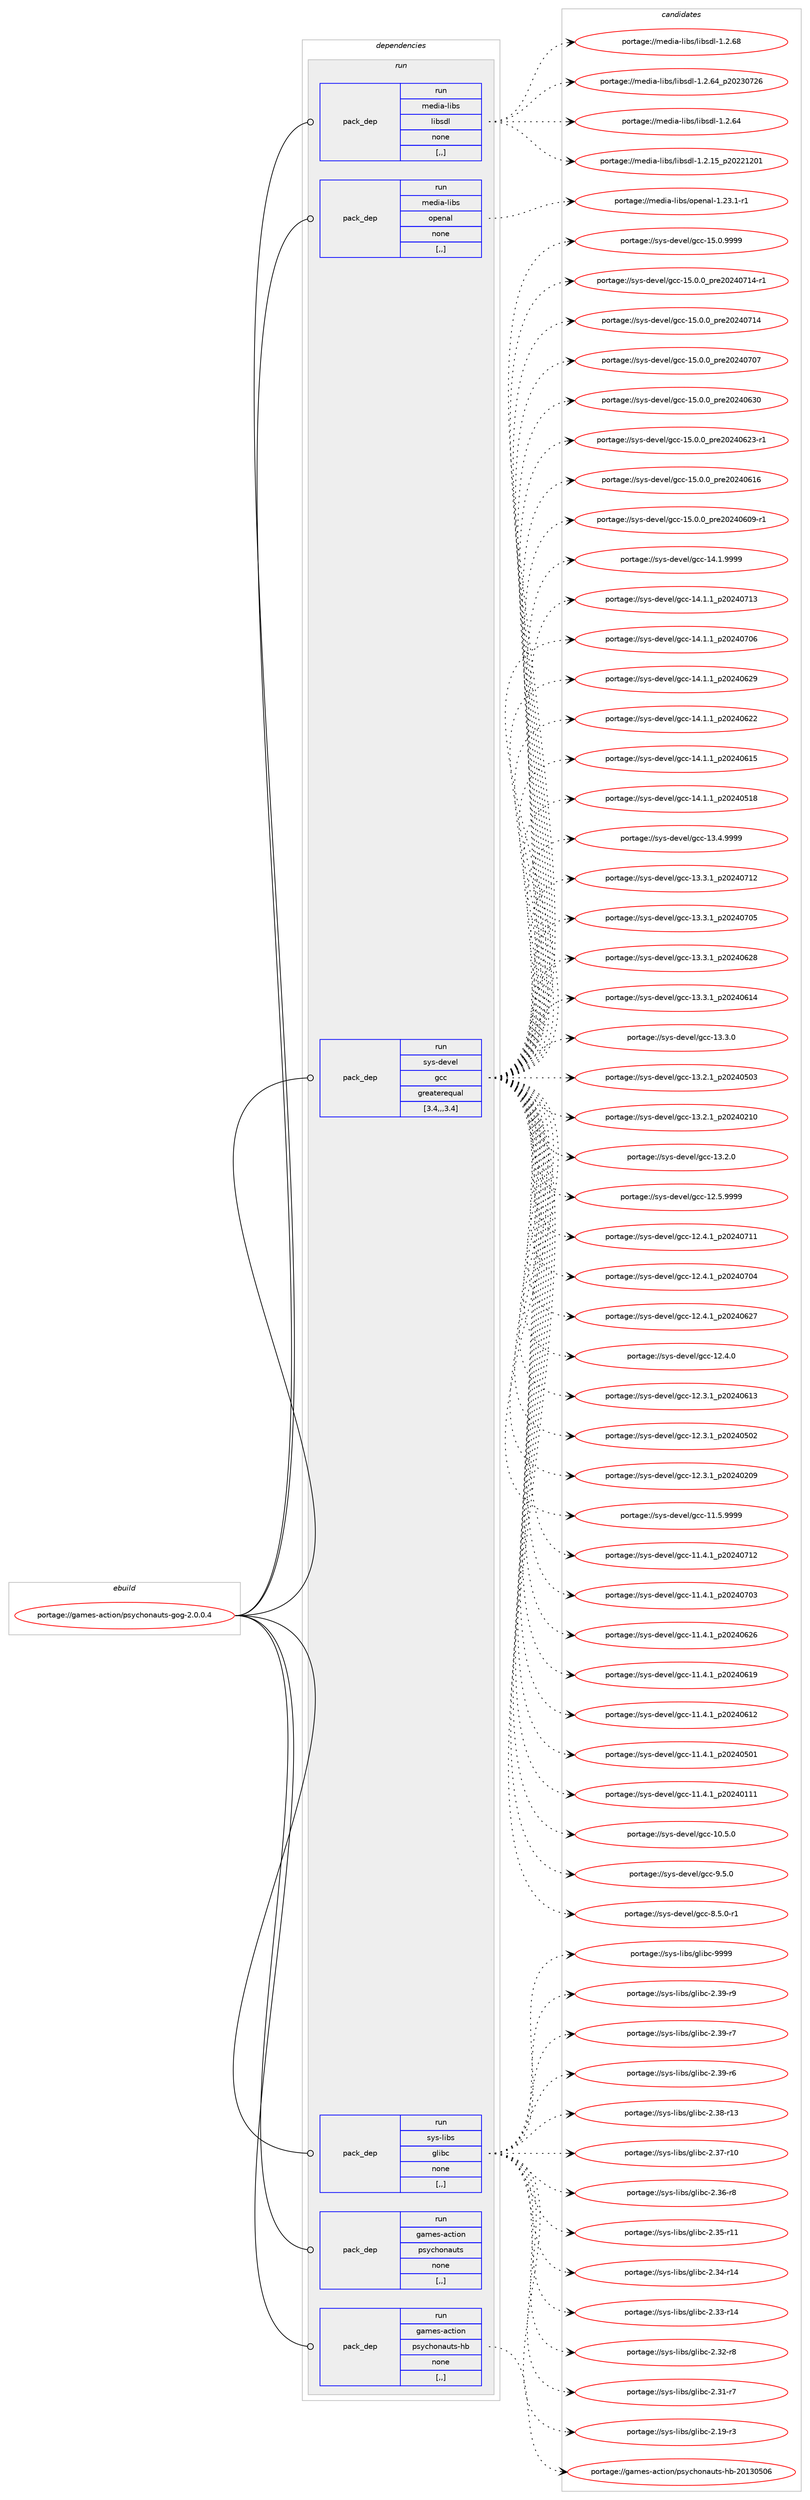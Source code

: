 digraph prolog {

# *************
# Graph options
# *************

newrank=true;
concentrate=true;
compound=true;
graph [rankdir=LR,fontname=Helvetica,fontsize=10,ranksep=1.5];#, ranksep=2.5, nodesep=0.2];
edge  [arrowhead=vee];
node  [fontname=Helvetica,fontsize=10];

# **********
# The ebuild
# **********

subgraph cluster_leftcol {
color=gray;
rank=same;
label=<<i>ebuild</i>>;
id [label="portage://games-action/psychonauts-gog-2.0.0.4", color=red, width=4, href="../games-action/psychonauts-gog-2.0.0.4.svg"];
}

# ****************
# The dependencies
# ****************

subgraph cluster_midcol {
color=gray;
label=<<i>dependencies</i>>;
subgraph cluster_compile {
fillcolor="#eeeeee";
style=filled;
label=<<i>compile</i>>;
}
subgraph cluster_compileandrun {
fillcolor="#eeeeee";
style=filled;
label=<<i>compile and run</i>>;
}
subgraph cluster_run {
fillcolor="#eeeeee";
style=filled;
label=<<i>run</i>>;
subgraph pack159136 {
dependency223115 [label=<<TABLE BORDER="0" CELLBORDER="1" CELLSPACING="0" CELLPADDING="4" WIDTH="220"><TR><TD ROWSPAN="6" CELLPADDING="30">pack_dep</TD></TR><TR><TD WIDTH="110">run</TD></TR><TR><TD>media-libs</TD></TR><TR><TD>libsdl</TD></TR><TR><TD>none</TD></TR><TR><TD>[,,]</TD></TR></TABLE>>, shape=none, color=blue];
}
id:e -> dependency223115:w [weight=20,style="solid",arrowhead="odot"];
subgraph pack159137 {
dependency223116 [label=<<TABLE BORDER="0" CELLBORDER="1" CELLSPACING="0" CELLPADDING="4" WIDTH="220"><TR><TD ROWSPAN="6" CELLPADDING="30">pack_dep</TD></TR><TR><TD WIDTH="110">run</TD></TR><TR><TD>media-libs</TD></TR><TR><TD>openal</TD></TR><TR><TD>none</TD></TR><TR><TD>[,,]</TD></TR></TABLE>>, shape=none, color=blue];
}
id:e -> dependency223116:w [weight=20,style="solid",arrowhead="odot"];
subgraph pack159138 {
dependency223117 [label=<<TABLE BORDER="0" CELLBORDER="1" CELLSPACING="0" CELLPADDING="4" WIDTH="220"><TR><TD ROWSPAN="6" CELLPADDING="30">pack_dep</TD></TR><TR><TD WIDTH="110">run</TD></TR><TR><TD>sys-devel</TD></TR><TR><TD>gcc</TD></TR><TR><TD>greaterequal</TD></TR><TR><TD>[3.4,,,3.4]</TD></TR></TABLE>>, shape=none, color=blue];
}
id:e -> dependency223117:w [weight=20,style="solid",arrowhead="odot"];
subgraph pack159139 {
dependency223118 [label=<<TABLE BORDER="0" CELLBORDER="1" CELLSPACING="0" CELLPADDING="4" WIDTH="220"><TR><TD ROWSPAN="6" CELLPADDING="30">pack_dep</TD></TR><TR><TD WIDTH="110">run</TD></TR><TR><TD>sys-libs</TD></TR><TR><TD>glibc</TD></TR><TR><TD>none</TD></TR><TR><TD>[,,]</TD></TR></TABLE>>, shape=none, color=blue];
}
id:e -> dependency223118:w [weight=20,style="solid",arrowhead="odot"];
subgraph pack159140 {
dependency223119 [label=<<TABLE BORDER="0" CELLBORDER="1" CELLSPACING="0" CELLPADDING="4" WIDTH="220"><TR><TD ROWSPAN="6" CELLPADDING="30">pack_dep</TD></TR><TR><TD WIDTH="110">run</TD></TR><TR><TD>games-action</TD></TR><TR><TD>psychonauts</TD></TR><TR><TD>none</TD></TR><TR><TD>[,,]</TD></TR></TABLE>>, shape=none, color=blue];
}
id:e -> dependency223119:w [weight=20,style="solid",arrowhead="odot"];
subgraph pack159141 {
dependency223120 [label=<<TABLE BORDER="0" CELLBORDER="1" CELLSPACING="0" CELLPADDING="4" WIDTH="220"><TR><TD ROWSPAN="6" CELLPADDING="30">pack_dep</TD></TR><TR><TD WIDTH="110">run</TD></TR><TR><TD>games-action</TD></TR><TR><TD>psychonauts-hb</TD></TR><TR><TD>none</TD></TR><TR><TD>[,,]</TD></TR></TABLE>>, shape=none, color=blue];
}
id:e -> dependency223120:w [weight=20,style="solid",arrowhead="odot"];
}
}

# **************
# The candidates
# **************

subgraph cluster_choices {
rank=same;
color=gray;
label=<<i>candidates</i>>;

subgraph choice159136 {
color=black;
nodesep=1;
choice109101100105974510810598115471081059811510010845494650465456 [label="portage://media-libs/libsdl-1.2.68", color=red, width=4,href="../media-libs/libsdl-1.2.68.svg"];
choice109101100105974510810598115471081059811510010845494650465452951125048505148555054 [label="portage://media-libs/libsdl-1.2.64_p20230726", color=red, width=4,href="../media-libs/libsdl-1.2.64_p20230726.svg"];
choice109101100105974510810598115471081059811510010845494650465452 [label="portage://media-libs/libsdl-1.2.64", color=red, width=4,href="../media-libs/libsdl-1.2.64.svg"];
choice109101100105974510810598115471081059811510010845494650464953951125048505049504849 [label="portage://media-libs/libsdl-1.2.15_p20221201", color=red, width=4,href="../media-libs/libsdl-1.2.15_p20221201.svg"];
dependency223115:e -> choice109101100105974510810598115471081059811510010845494650465456:w [style=dotted,weight="100"];
dependency223115:e -> choice109101100105974510810598115471081059811510010845494650465452951125048505148555054:w [style=dotted,weight="100"];
dependency223115:e -> choice109101100105974510810598115471081059811510010845494650465452:w [style=dotted,weight="100"];
dependency223115:e -> choice109101100105974510810598115471081059811510010845494650464953951125048505049504849:w [style=dotted,weight="100"];
}
subgraph choice159137 {
color=black;
nodesep=1;
choice1091011001059745108105981154711111210111097108454946505146494511449 [label="portage://media-libs/openal-1.23.1-r1", color=red, width=4,href="../media-libs/openal-1.23.1-r1.svg"];
dependency223116:e -> choice1091011001059745108105981154711111210111097108454946505146494511449:w [style=dotted,weight="100"];
}
subgraph choice159138 {
color=black;
nodesep=1;
choice1151211154510010111810110847103999945495346484657575757 [label="portage://sys-devel/gcc-15.0.9999", color=red, width=4,href="../sys-devel/gcc-15.0.9999.svg"];
choice11512111545100101118101108471039999454953464846489511211410150485052485549524511449 [label="portage://sys-devel/gcc-15.0.0_pre20240714-r1", color=red, width=4,href="../sys-devel/gcc-15.0.0_pre20240714-r1.svg"];
choice1151211154510010111810110847103999945495346484648951121141015048505248554952 [label="portage://sys-devel/gcc-15.0.0_pre20240714", color=red, width=4,href="../sys-devel/gcc-15.0.0_pre20240714.svg"];
choice1151211154510010111810110847103999945495346484648951121141015048505248554855 [label="portage://sys-devel/gcc-15.0.0_pre20240707", color=red, width=4,href="../sys-devel/gcc-15.0.0_pre20240707.svg"];
choice1151211154510010111810110847103999945495346484648951121141015048505248545148 [label="portage://sys-devel/gcc-15.0.0_pre20240630", color=red, width=4,href="../sys-devel/gcc-15.0.0_pre20240630.svg"];
choice11512111545100101118101108471039999454953464846489511211410150485052485450514511449 [label="portage://sys-devel/gcc-15.0.0_pre20240623-r1", color=red, width=4,href="../sys-devel/gcc-15.0.0_pre20240623-r1.svg"];
choice1151211154510010111810110847103999945495346484648951121141015048505248544954 [label="portage://sys-devel/gcc-15.0.0_pre20240616", color=red, width=4,href="../sys-devel/gcc-15.0.0_pre20240616.svg"];
choice11512111545100101118101108471039999454953464846489511211410150485052485448574511449 [label="portage://sys-devel/gcc-15.0.0_pre20240609-r1", color=red, width=4,href="../sys-devel/gcc-15.0.0_pre20240609-r1.svg"];
choice1151211154510010111810110847103999945495246494657575757 [label="portage://sys-devel/gcc-14.1.9999", color=red, width=4,href="../sys-devel/gcc-14.1.9999.svg"];
choice1151211154510010111810110847103999945495246494649951125048505248554951 [label="portage://sys-devel/gcc-14.1.1_p20240713", color=red, width=4,href="../sys-devel/gcc-14.1.1_p20240713.svg"];
choice1151211154510010111810110847103999945495246494649951125048505248554854 [label="portage://sys-devel/gcc-14.1.1_p20240706", color=red, width=4,href="../sys-devel/gcc-14.1.1_p20240706.svg"];
choice1151211154510010111810110847103999945495246494649951125048505248545057 [label="portage://sys-devel/gcc-14.1.1_p20240629", color=red, width=4,href="../sys-devel/gcc-14.1.1_p20240629.svg"];
choice1151211154510010111810110847103999945495246494649951125048505248545050 [label="portage://sys-devel/gcc-14.1.1_p20240622", color=red, width=4,href="../sys-devel/gcc-14.1.1_p20240622.svg"];
choice1151211154510010111810110847103999945495246494649951125048505248544953 [label="portage://sys-devel/gcc-14.1.1_p20240615", color=red, width=4,href="../sys-devel/gcc-14.1.1_p20240615.svg"];
choice1151211154510010111810110847103999945495246494649951125048505248534956 [label="portage://sys-devel/gcc-14.1.1_p20240518", color=red, width=4,href="../sys-devel/gcc-14.1.1_p20240518.svg"];
choice1151211154510010111810110847103999945495146524657575757 [label="portage://sys-devel/gcc-13.4.9999", color=red, width=4,href="../sys-devel/gcc-13.4.9999.svg"];
choice1151211154510010111810110847103999945495146514649951125048505248554950 [label="portage://sys-devel/gcc-13.3.1_p20240712", color=red, width=4,href="../sys-devel/gcc-13.3.1_p20240712.svg"];
choice1151211154510010111810110847103999945495146514649951125048505248554853 [label="portage://sys-devel/gcc-13.3.1_p20240705", color=red, width=4,href="../sys-devel/gcc-13.3.1_p20240705.svg"];
choice1151211154510010111810110847103999945495146514649951125048505248545056 [label="portage://sys-devel/gcc-13.3.1_p20240628", color=red, width=4,href="../sys-devel/gcc-13.3.1_p20240628.svg"];
choice1151211154510010111810110847103999945495146514649951125048505248544952 [label="portage://sys-devel/gcc-13.3.1_p20240614", color=red, width=4,href="../sys-devel/gcc-13.3.1_p20240614.svg"];
choice1151211154510010111810110847103999945495146514648 [label="portage://sys-devel/gcc-13.3.0", color=red, width=4,href="../sys-devel/gcc-13.3.0.svg"];
choice1151211154510010111810110847103999945495146504649951125048505248534851 [label="portage://sys-devel/gcc-13.2.1_p20240503", color=red, width=4,href="../sys-devel/gcc-13.2.1_p20240503.svg"];
choice1151211154510010111810110847103999945495146504649951125048505248504948 [label="portage://sys-devel/gcc-13.2.1_p20240210", color=red, width=4,href="../sys-devel/gcc-13.2.1_p20240210.svg"];
choice1151211154510010111810110847103999945495146504648 [label="portage://sys-devel/gcc-13.2.0", color=red, width=4,href="../sys-devel/gcc-13.2.0.svg"];
choice1151211154510010111810110847103999945495046534657575757 [label="portage://sys-devel/gcc-12.5.9999", color=red, width=4,href="../sys-devel/gcc-12.5.9999.svg"];
choice1151211154510010111810110847103999945495046524649951125048505248554949 [label="portage://sys-devel/gcc-12.4.1_p20240711", color=red, width=4,href="../sys-devel/gcc-12.4.1_p20240711.svg"];
choice1151211154510010111810110847103999945495046524649951125048505248554852 [label="portage://sys-devel/gcc-12.4.1_p20240704", color=red, width=4,href="../sys-devel/gcc-12.4.1_p20240704.svg"];
choice1151211154510010111810110847103999945495046524649951125048505248545055 [label="portage://sys-devel/gcc-12.4.1_p20240627", color=red, width=4,href="../sys-devel/gcc-12.4.1_p20240627.svg"];
choice1151211154510010111810110847103999945495046524648 [label="portage://sys-devel/gcc-12.4.0", color=red, width=4,href="../sys-devel/gcc-12.4.0.svg"];
choice1151211154510010111810110847103999945495046514649951125048505248544951 [label="portage://sys-devel/gcc-12.3.1_p20240613", color=red, width=4,href="../sys-devel/gcc-12.3.1_p20240613.svg"];
choice1151211154510010111810110847103999945495046514649951125048505248534850 [label="portage://sys-devel/gcc-12.3.1_p20240502", color=red, width=4,href="../sys-devel/gcc-12.3.1_p20240502.svg"];
choice1151211154510010111810110847103999945495046514649951125048505248504857 [label="portage://sys-devel/gcc-12.3.1_p20240209", color=red, width=4,href="../sys-devel/gcc-12.3.1_p20240209.svg"];
choice1151211154510010111810110847103999945494946534657575757 [label="portage://sys-devel/gcc-11.5.9999", color=red, width=4,href="../sys-devel/gcc-11.5.9999.svg"];
choice1151211154510010111810110847103999945494946524649951125048505248554950 [label="portage://sys-devel/gcc-11.4.1_p20240712", color=red, width=4,href="../sys-devel/gcc-11.4.1_p20240712.svg"];
choice1151211154510010111810110847103999945494946524649951125048505248554851 [label="portage://sys-devel/gcc-11.4.1_p20240703", color=red, width=4,href="../sys-devel/gcc-11.4.1_p20240703.svg"];
choice1151211154510010111810110847103999945494946524649951125048505248545054 [label="portage://sys-devel/gcc-11.4.1_p20240626", color=red, width=4,href="../sys-devel/gcc-11.4.1_p20240626.svg"];
choice1151211154510010111810110847103999945494946524649951125048505248544957 [label="portage://sys-devel/gcc-11.4.1_p20240619", color=red, width=4,href="../sys-devel/gcc-11.4.1_p20240619.svg"];
choice1151211154510010111810110847103999945494946524649951125048505248544950 [label="portage://sys-devel/gcc-11.4.1_p20240612", color=red, width=4,href="../sys-devel/gcc-11.4.1_p20240612.svg"];
choice1151211154510010111810110847103999945494946524649951125048505248534849 [label="portage://sys-devel/gcc-11.4.1_p20240501", color=red, width=4,href="../sys-devel/gcc-11.4.1_p20240501.svg"];
choice1151211154510010111810110847103999945494946524649951125048505248494949 [label="portage://sys-devel/gcc-11.4.1_p20240111", color=red, width=4,href="../sys-devel/gcc-11.4.1_p20240111.svg"];
choice1151211154510010111810110847103999945494846534648 [label="portage://sys-devel/gcc-10.5.0", color=red, width=4,href="../sys-devel/gcc-10.5.0.svg"];
choice11512111545100101118101108471039999455746534648 [label="portage://sys-devel/gcc-9.5.0", color=red, width=4,href="../sys-devel/gcc-9.5.0.svg"];
choice115121115451001011181011084710399994556465346484511449 [label="portage://sys-devel/gcc-8.5.0-r1", color=red, width=4,href="../sys-devel/gcc-8.5.0-r1.svg"];
dependency223117:e -> choice1151211154510010111810110847103999945495346484657575757:w [style=dotted,weight="100"];
dependency223117:e -> choice11512111545100101118101108471039999454953464846489511211410150485052485549524511449:w [style=dotted,weight="100"];
dependency223117:e -> choice1151211154510010111810110847103999945495346484648951121141015048505248554952:w [style=dotted,weight="100"];
dependency223117:e -> choice1151211154510010111810110847103999945495346484648951121141015048505248554855:w [style=dotted,weight="100"];
dependency223117:e -> choice1151211154510010111810110847103999945495346484648951121141015048505248545148:w [style=dotted,weight="100"];
dependency223117:e -> choice11512111545100101118101108471039999454953464846489511211410150485052485450514511449:w [style=dotted,weight="100"];
dependency223117:e -> choice1151211154510010111810110847103999945495346484648951121141015048505248544954:w [style=dotted,weight="100"];
dependency223117:e -> choice11512111545100101118101108471039999454953464846489511211410150485052485448574511449:w [style=dotted,weight="100"];
dependency223117:e -> choice1151211154510010111810110847103999945495246494657575757:w [style=dotted,weight="100"];
dependency223117:e -> choice1151211154510010111810110847103999945495246494649951125048505248554951:w [style=dotted,weight="100"];
dependency223117:e -> choice1151211154510010111810110847103999945495246494649951125048505248554854:w [style=dotted,weight="100"];
dependency223117:e -> choice1151211154510010111810110847103999945495246494649951125048505248545057:w [style=dotted,weight="100"];
dependency223117:e -> choice1151211154510010111810110847103999945495246494649951125048505248545050:w [style=dotted,weight="100"];
dependency223117:e -> choice1151211154510010111810110847103999945495246494649951125048505248544953:w [style=dotted,weight="100"];
dependency223117:e -> choice1151211154510010111810110847103999945495246494649951125048505248534956:w [style=dotted,weight="100"];
dependency223117:e -> choice1151211154510010111810110847103999945495146524657575757:w [style=dotted,weight="100"];
dependency223117:e -> choice1151211154510010111810110847103999945495146514649951125048505248554950:w [style=dotted,weight="100"];
dependency223117:e -> choice1151211154510010111810110847103999945495146514649951125048505248554853:w [style=dotted,weight="100"];
dependency223117:e -> choice1151211154510010111810110847103999945495146514649951125048505248545056:w [style=dotted,weight="100"];
dependency223117:e -> choice1151211154510010111810110847103999945495146514649951125048505248544952:w [style=dotted,weight="100"];
dependency223117:e -> choice1151211154510010111810110847103999945495146514648:w [style=dotted,weight="100"];
dependency223117:e -> choice1151211154510010111810110847103999945495146504649951125048505248534851:w [style=dotted,weight="100"];
dependency223117:e -> choice1151211154510010111810110847103999945495146504649951125048505248504948:w [style=dotted,weight="100"];
dependency223117:e -> choice1151211154510010111810110847103999945495146504648:w [style=dotted,weight="100"];
dependency223117:e -> choice1151211154510010111810110847103999945495046534657575757:w [style=dotted,weight="100"];
dependency223117:e -> choice1151211154510010111810110847103999945495046524649951125048505248554949:w [style=dotted,weight="100"];
dependency223117:e -> choice1151211154510010111810110847103999945495046524649951125048505248554852:w [style=dotted,weight="100"];
dependency223117:e -> choice1151211154510010111810110847103999945495046524649951125048505248545055:w [style=dotted,weight="100"];
dependency223117:e -> choice1151211154510010111810110847103999945495046524648:w [style=dotted,weight="100"];
dependency223117:e -> choice1151211154510010111810110847103999945495046514649951125048505248544951:w [style=dotted,weight="100"];
dependency223117:e -> choice1151211154510010111810110847103999945495046514649951125048505248534850:w [style=dotted,weight="100"];
dependency223117:e -> choice1151211154510010111810110847103999945495046514649951125048505248504857:w [style=dotted,weight="100"];
dependency223117:e -> choice1151211154510010111810110847103999945494946534657575757:w [style=dotted,weight="100"];
dependency223117:e -> choice1151211154510010111810110847103999945494946524649951125048505248554950:w [style=dotted,weight="100"];
dependency223117:e -> choice1151211154510010111810110847103999945494946524649951125048505248554851:w [style=dotted,weight="100"];
dependency223117:e -> choice1151211154510010111810110847103999945494946524649951125048505248545054:w [style=dotted,weight="100"];
dependency223117:e -> choice1151211154510010111810110847103999945494946524649951125048505248544957:w [style=dotted,weight="100"];
dependency223117:e -> choice1151211154510010111810110847103999945494946524649951125048505248544950:w [style=dotted,weight="100"];
dependency223117:e -> choice1151211154510010111810110847103999945494946524649951125048505248534849:w [style=dotted,weight="100"];
dependency223117:e -> choice1151211154510010111810110847103999945494946524649951125048505248494949:w [style=dotted,weight="100"];
dependency223117:e -> choice1151211154510010111810110847103999945494846534648:w [style=dotted,weight="100"];
dependency223117:e -> choice11512111545100101118101108471039999455746534648:w [style=dotted,weight="100"];
dependency223117:e -> choice115121115451001011181011084710399994556465346484511449:w [style=dotted,weight="100"];
}
subgraph choice159139 {
color=black;
nodesep=1;
choice11512111545108105981154710310810598994557575757 [label="portage://sys-libs/glibc-9999", color=red, width=4,href="../sys-libs/glibc-9999.svg"];
choice115121115451081059811547103108105989945504651574511457 [label="portage://sys-libs/glibc-2.39-r9", color=red, width=4,href="../sys-libs/glibc-2.39-r9.svg"];
choice115121115451081059811547103108105989945504651574511455 [label="portage://sys-libs/glibc-2.39-r7", color=red, width=4,href="../sys-libs/glibc-2.39-r7.svg"];
choice115121115451081059811547103108105989945504651574511454 [label="portage://sys-libs/glibc-2.39-r6", color=red, width=4,href="../sys-libs/glibc-2.39-r6.svg"];
choice11512111545108105981154710310810598994550465156451144951 [label="portage://sys-libs/glibc-2.38-r13", color=red, width=4,href="../sys-libs/glibc-2.38-r13.svg"];
choice11512111545108105981154710310810598994550465155451144948 [label="portage://sys-libs/glibc-2.37-r10", color=red, width=4,href="../sys-libs/glibc-2.37-r10.svg"];
choice115121115451081059811547103108105989945504651544511456 [label="portage://sys-libs/glibc-2.36-r8", color=red, width=4,href="../sys-libs/glibc-2.36-r8.svg"];
choice11512111545108105981154710310810598994550465153451144949 [label="portage://sys-libs/glibc-2.35-r11", color=red, width=4,href="../sys-libs/glibc-2.35-r11.svg"];
choice11512111545108105981154710310810598994550465152451144952 [label="portage://sys-libs/glibc-2.34-r14", color=red, width=4,href="../sys-libs/glibc-2.34-r14.svg"];
choice11512111545108105981154710310810598994550465151451144952 [label="portage://sys-libs/glibc-2.33-r14", color=red, width=4,href="../sys-libs/glibc-2.33-r14.svg"];
choice115121115451081059811547103108105989945504651504511456 [label="portage://sys-libs/glibc-2.32-r8", color=red, width=4,href="../sys-libs/glibc-2.32-r8.svg"];
choice115121115451081059811547103108105989945504651494511455 [label="portage://sys-libs/glibc-2.31-r7", color=red, width=4,href="../sys-libs/glibc-2.31-r7.svg"];
choice115121115451081059811547103108105989945504649574511451 [label="portage://sys-libs/glibc-2.19-r3", color=red, width=4,href="../sys-libs/glibc-2.19-r3.svg"];
dependency223118:e -> choice11512111545108105981154710310810598994557575757:w [style=dotted,weight="100"];
dependency223118:e -> choice115121115451081059811547103108105989945504651574511457:w [style=dotted,weight="100"];
dependency223118:e -> choice115121115451081059811547103108105989945504651574511455:w [style=dotted,weight="100"];
dependency223118:e -> choice115121115451081059811547103108105989945504651574511454:w [style=dotted,weight="100"];
dependency223118:e -> choice11512111545108105981154710310810598994550465156451144951:w [style=dotted,weight="100"];
dependency223118:e -> choice11512111545108105981154710310810598994550465155451144948:w [style=dotted,weight="100"];
dependency223118:e -> choice115121115451081059811547103108105989945504651544511456:w [style=dotted,weight="100"];
dependency223118:e -> choice11512111545108105981154710310810598994550465153451144949:w [style=dotted,weight="100"];
dependency223118:e -> choice11512111545108105981154710310810598994550465152451144952:w [style=dotted,weight="100"];
dependency223118:e -> choice11512111545108105981154710310810598994550465151451144952:w [style=dotted,weight="100"];
dependency223118:e -> choice115121115451081059811547103108105989945504651504511456:w [style=dotted,weight="100"];
dependency223118:e -> choice115121115451081059811547103108105989945504651494511455:w [style=dotted,weight="100"];
dependency223118:e -> choice115121115451081059811547103108105989945504649574511451:w [style=dotted,weight="100"];
}
subgraph choice159140 {
color=black;
nodesep=1;
}
subgraph choice159141 {
color=black;
nodesep=1;
choice103971091011154597991161051111104711211512199104111110971171161154510498455048495148534854 [label="portage://games-action/psychonauts-hb-20130506", color=red, width=4,href="../games-action/psychonauts-hb-20130506.svg"];
dependency223120:e -> choice103971091011154597991161051111104711211512199104111110971171161154510498455048495148534854:w [style=dotted,weight="100"];
}
}

}
